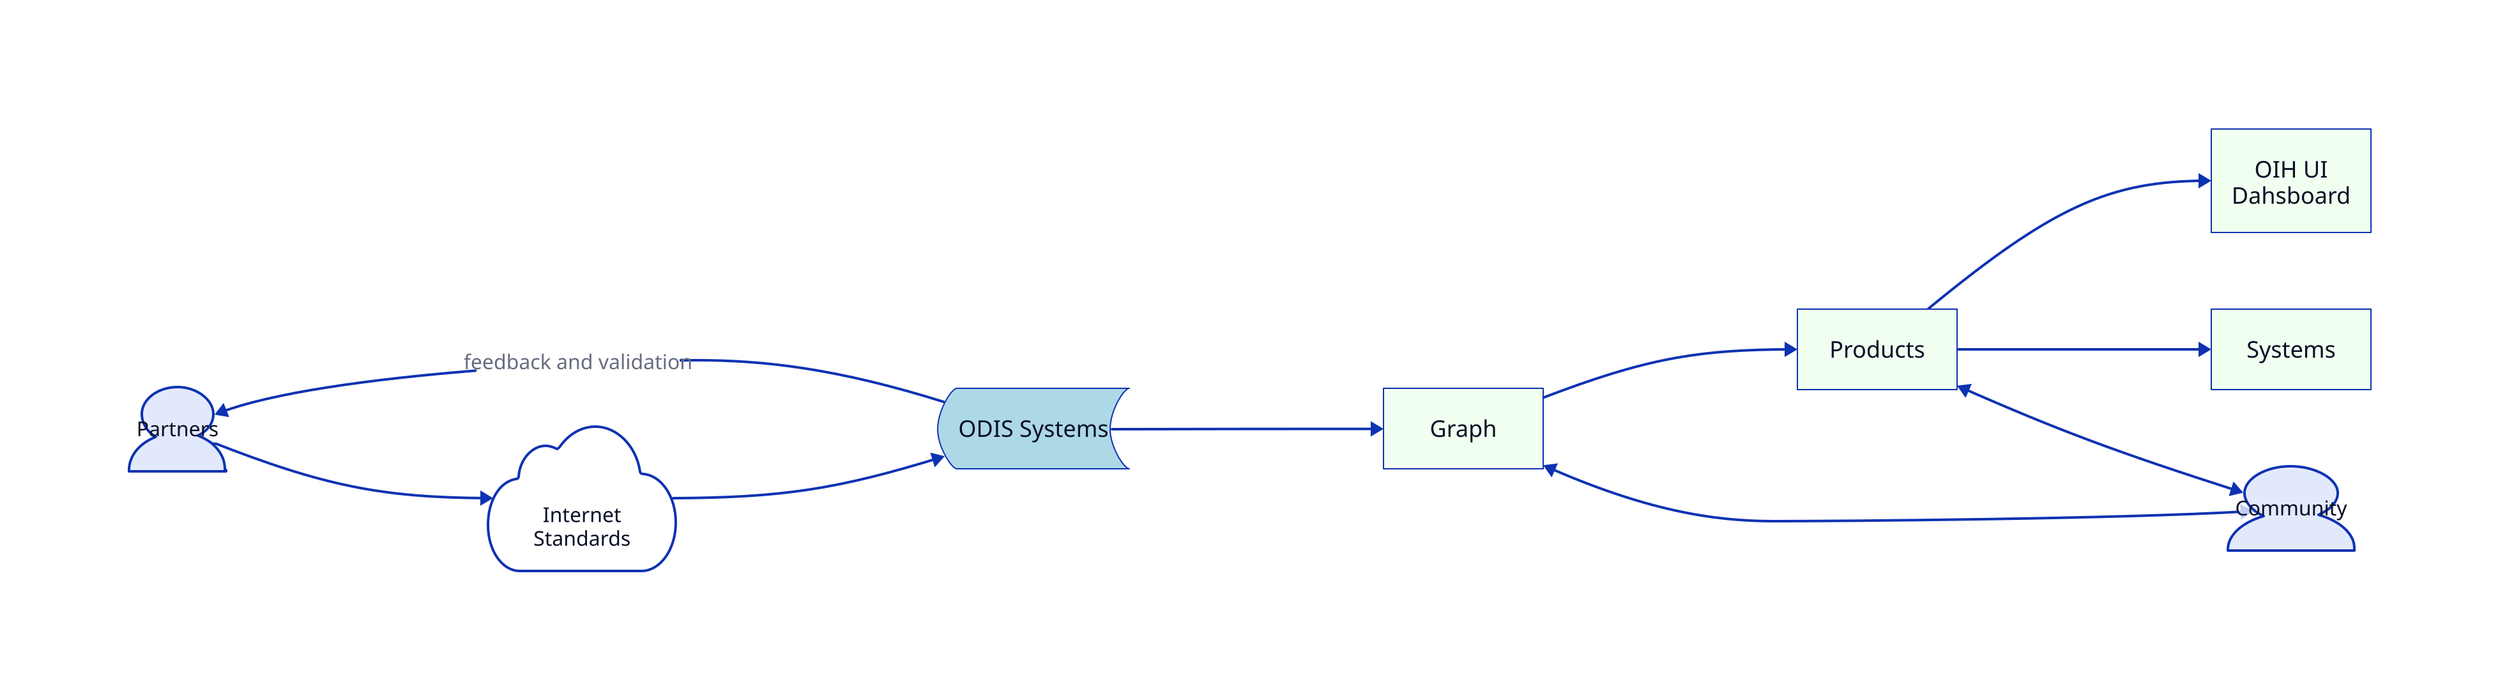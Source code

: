 direction: right

classes: {
coreclass: {
    width: 200
               style: {
                     stroke-width: 0
                     font-size: 18
                    fill: lightgreen
                    shadow: true
                    border-radius: 5
               }
      }
      actionclass: {
    width: 150
               style: {
                     stroke-width: 1
                     font-size: 18
                     fill: lightblue
                    shadow: false
                    border-radius: 0
               }
      }
propclass: {
    width: 250
               style: {
                     stroke-width: 1
                     font-size: 18
                     fill: lightyellow
                    shadow: false
                    border-radius: 0
               }
      }
prodclass: {
    width: 125
               style: {
                     stroke-width: 1
                     font-size: 18
                     fill: honeydew
                    shadow: false
                    border-radius: 0
               }
      }
}

graph.class: prodclass
prod.class: prodclass
ui.class: prodclass
sys.class: prodclass

partners: Partners
partners.shape: Person

prod: Products
graph: Graph
ui: OIH UI \n Dahsboard
sys: Systems

community: Community
community.shape: Person


cloud: Internet\n Standards
cloud.shape: cloud

odis: ODIS Systems
odis.shape: stored_data

partners -> cloud -> odis

odis -> partners: feedback and validation


odis -> graph -> prod
odis.class: actionclass

graph <-> community
prod -> ui
prod <-> community
prod -> sys